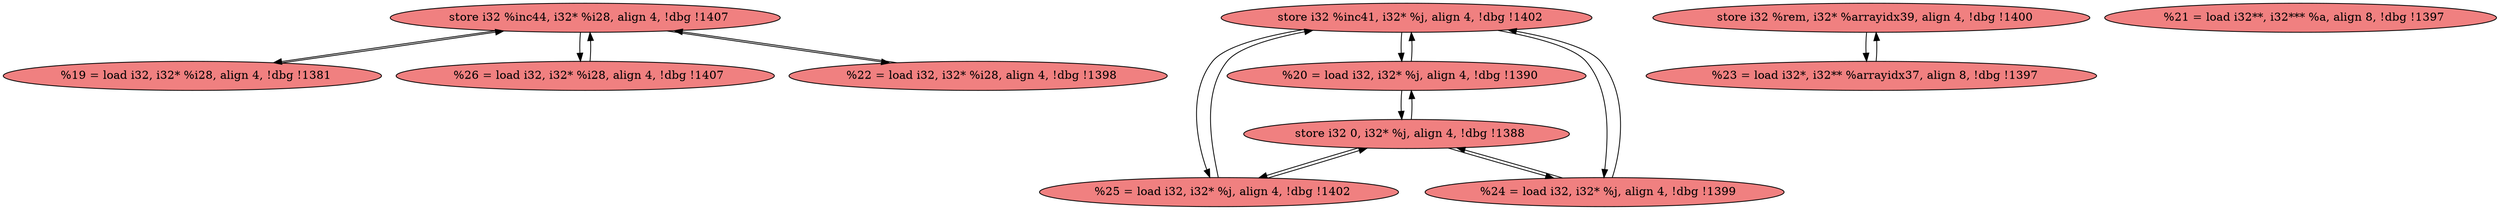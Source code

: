 
digraph G {


node1556 [fillcolor=lightcoral,label="  store i32 %inc44, i32* %i28, align 4, !dbg !1407",shape=ellipse,style=filled ]
node1555 [fillcolor=lightcoral,label="  %19 = load i32, i32* %i28, align 4, !dbg !1381",shape=ellipse,style=filled ]
node1553 [fillcolor=lightcoral,label="  store i32 %inc41, i32* %j, align 4, !dbg !1402",shape=ellipse,style=filled ]
node1552 [fillcolor=lightcoral,label="  %26 = load i32, i32* %i28, align 4, !dbg !1407",shape=ellipse,style=filled ]
node1547 [fillcolor=lightcoral,label="  store i32 %rem, i32* %arrayidx39, align 4, !dbg !1400",shape=ellipse,style=filled ]
node1550 [fillcolor=lightcoral,label="  %22 = load i32, i32* %i28, align 4, !dbg !1398",shape=ellipse,style=filled ]
node1554 [fillcolor=lightcoral,label="  %20 = load i32, i32* %j, align 4, !dbg !1390",shape=ellipse,style=filled ]
node1549 [fillcolor=lightcoral,label="  %23 = load i32*, i32** %arrayidx37, align 8, !dbg !1397",shape=ellipse,style=filled ]
node1546 [fillcolor=lightcoral,label="  %25 = load i32, i32* %j, align 4, !dbg !1402",shape=ellipse,style=filled ]
node1557 [fillcolor=lightcoral,label="  %21 = load i32**, i32*** %a, align 8, !dbg !1397",shape=ellipse,style=filled ]
node1548 [fillcolor=lightcoral,label="  %24 = load i32, i32* %j, align 4, !dbg !1399",shape=ellipse,style=filled ]
node1551 [fillcolor=lightcoral,label="  store i32 0, i32* %j, align 4, !dbg !1388",shape=ellipse,style=filled ]

node1554->node1553 [ ]
node1553->node1554 [ ]
node1552->node1556 [ ]
node1551->node1548 [ ]
node1553->node1548 [ ]
node1548->node1553 [ ]
node1553->node1546 [ ]
node1546->node1553 [ ]
node1551->node1546 [ ]
node1556->node1550 [ ]
node1555->node1556 [ ]
node1546->node1551 [ ]
node1548->node1551 [ ]
node1556->node1555 [ ]
node1547->node1549 [ ]
node1550->node1556 [ ]
node1549->node1547 [ ]
node1556->node1552 [ ]
node1551->node1554 [ ]
node1554->node1551 [ ]


}
